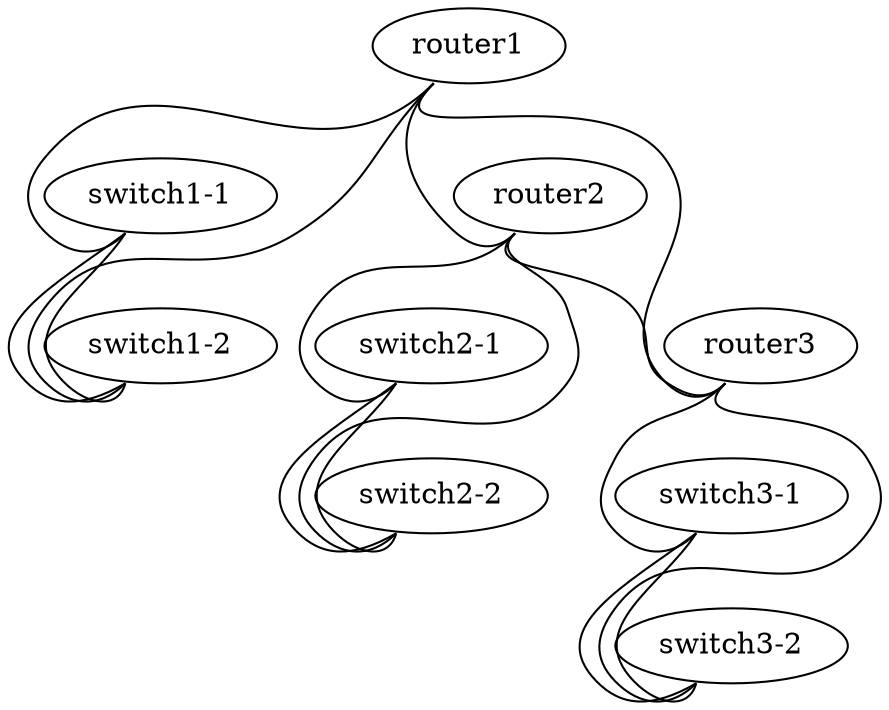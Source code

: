 graph tdemo {
 "switch1-1" [function="leaf" os="CumulusCommunity/cumulus-vx" version="3.7.11" memory="1024" config="./helper_scripts/extra_switch_config.sh" mgmt_ip="192.168.200.1"]
 "switch1-2" [function="leaf" os="CumulusCommunity/cumulus-vx" version="3.7.11" memory="1024" config="./helper_scripts/extra_switch_config.sh" mgmt_ip="192.168.200.2"]
 "switch2-1" [function="leaf" os="CumulusCommunity/cumulus-vx" version="3.7.11" memory="1024" config="./helper_scripts/extra_switch_config.sh" mgmt_ip="192.168.200.3"]
 "switch2-2" [function="leaf" os="CumulusCommunity/cumulus-vx" version="3.7.11" memory="1024" config="./helper_scripts/extra_switch_config.sh" mgmt_ip="192.168.200.4"]
 "switch3-1" [function="leaf" os="CumulusCommunity/cumulus-vx" version="3.7.11" memory="1024" config="./helper_scripts/extra_switch_config.sh" mgmt_ip="192.168.200.5"]
 "switch3-2" [function="leaf" os="CumulusCommunity/cumulus-vx" version="3.7.11" memory="1024" config="./helper_scripts/extra_switch_config.sh" mgmt_ip="192.168.200.6"]

 "router1" [function="leaf" os="CumulusCommunity/cumulus-vx" version="3.7.11" memory="1024" config="./helper_scripts/extra_switch_config.sh" mgmt_ip="192.168.200.101"]
 "router2" [function="leaf" os="CumulusCommunity/cumulus-vx" version="3.7.11" memory="1024" config="./helper_scripts/extra_switch_config.sh" mgmt_ip="192.168.200.102"]
 "router3" [function="leaf" os="CumulusCommunity/cumulus-vx" version="3.7.11" memory="1024" config="./helper_scripts/extra_switch_config.sh" mgmt_ip="192.168.200.103"]
 
 "switch1-1":"swp51" -- "switch1-2":"swp51"
 "switch1-1":"swp52" -- "switch1-2":"swp52"

 "switch2-1":"swp51" -- "switch2-2":"swp51"
 "switch2-1":"swp52" -- "switch2-2":"swp52"

 "switch3-1":"swp51" -- "switch3-2":"swp51"
 "switch3-1":"swp52" -- "switch3-2":"swp52"

 "router1":"swp10" -- "router2":"swp10"
 "router1":"swp11" -- "router3":"swp10"
 "router2":"swp11" -- "router3":"swp11"

 "router1":"swp1" -- "switch1-1":"swp1"
 "router1":"swp2" -- "switch1-2":"swp1"

 "router2":"swp1" -- "switch2-1":"swp1"
 "router2":"swp2" -- "switch2-2":"swp1"

 "router3":"swp1" -- "switch3-1":"swp1"
 "router3":"swp2" -- "switch3-2":"swp1"
}
